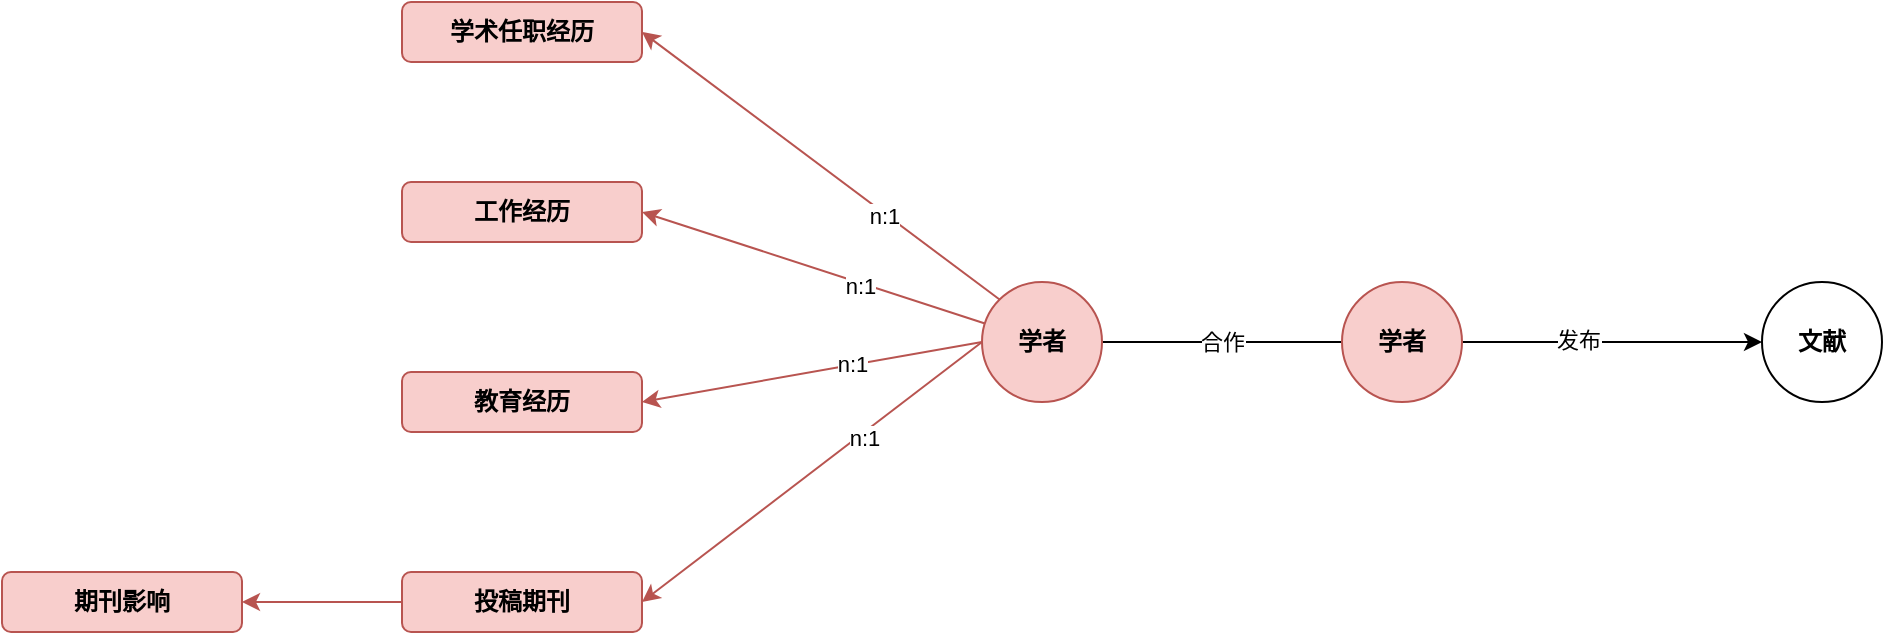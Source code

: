 <mxfile version="21.4.0" type="device" pages="5">
  <diagram name="第 1 页" id="txkFOQKmWQ4BIrf9yuJa">
    <mxGraphModel dx="2375" dy="902" grid="1" gridSize="10" guides="1" tooltips="1" connect="1" arrows="1" fold="1" page="1" pageScale="1" pageWidth="827" pageHeight="1169" math="0" shadow="0">
      <root>
        <mxCell id="0" />
        <mxCell id="1" parent="0" />
        <mxCell id="FmR40dDLua0OtCe9K8xS-6" value="" style="rounded=1;orthogonalLoop=1;jettySize=auto;html=1;fillColor=#f8cecc;strokeColor=#b85450;entryX=1;entryY=0.5;entryDx=0;entryDy=0;" parent="1" source="FmR40dDLua0OtCe9K8xS-3" target="FmR40dDLua0OtCe9K8xS-5" edge="1">
          <mxGeometry relative="1" as="geometry" />
        </mxCell>
        <mxCell id="FmR40dDLua0OtCe9K8xS-7" value="n:1" style="edgeLabel;html=1;align=center;verticalAlign=middle;resizable=0;points=[];rounded=1;" parent="FmR40dDLua0OtCe9K8xS-6" vertex="1" connectable="0">
          <mxGeometry x="-0.275" y="1" relative="1" as="geometry">
            <mxPoint as="offset" />
          </mxGeometry>
        </mxCell>
        <mxCell id="FmR40dDLua0OtCe9K8xS-9" value="" style="edgeStyle=orthogonalEdgeStyle;rounded=1;orthogonalLoop=1;jettySize=auto;html=1;endArrow=none;endFill=0;" parent="1" source="FmR40dDLua0OtCe9K8xS-3" target="FmR40dDLua0OtCe9K8xS-8" edge="1">
          <mxGeometry relative="1" as="geometry" />
        </mxCell>
        <mxCell id="FmR40dDLua0OtCe9K8xS-10" value="合作" style="edgeLabel;html=1;align=center;verticalAlign=middle;resizable=0;points=[];rounded=1;" parent="FmR40dDLua0OtCe9K8xS-9" vertex="1" connectable="0">
          <mxGeometry x="-0.24" y="1" relative="1" as="geometry">
            <mxPoint x="14" y="1" as="offset" />
          </mxGeometry>
        </mxCell>
        <mxCell id="FmR40dDLua0OtCe9K8xS-13" style="rounded=1;orthogonalLoop=1;jettySize=auto;html=1;exitX=0;exitY=0.5;exitDx=0;exitDy=0;entryX=1;entryY=0.5;entryDx=0;entryDy=0;fillColor=#f8cecc;strokeColor=#b85450;" parent="1" source="FmR40dDLua0OtCe9K8xS-3" target="FmR40dDLua0OtCe9K8xS-11" edge="1">
          <mxGeometry relative="1" as="geometry" />
        </mxCell>
        <mxCell id="FmR40dDLua0OtCe9K8xS-14" value="n:1" style="edgeLabel;html=1;align=center;verticalAlign=middle;resizable=0;points=[];" parent="FmR40dDLua0OtCe9K8xS-13" vertex="1" connectable="0">
          <mxGeometry x="-0.238" relative="1" as="geometry">
            <mxPoint y="-1" as="offset" />
          </mxGeometry>
        </mxCell>
        <mxCell id="FmR40dDLua0OtCe9K8xS-16" style="rounded=1;orthogonalLoop=1;jettySize=auto;html=1;exitX=0;exitY=0.5;exitDx=0;exitDy=0;entryX=1;entryY=0.5;entryDx=0;entryDy=0;fillColor=#f8cecc;strokeColor=#b85450;" parent="1" source="FmR40dDLua0OtCe9K8xS-3" target="FmR40dDLua0OtCe9K8xS-15" edge="1">
          <mxGeometry relative="1" as="geometry" />
        </mxCell>
        <mxCell id="FmR40dDLua0OtCe9K8xS-17" value="n:1" style="edgeLabel;html=1;align=center;verticalAlign=middle;resizable=0;points=[];" parent="FmR40dDLua0OtCe9K8xS-16" vertex="1" connectable="0">
          <mxGeometry x="-0.284" y="2" relative="1" as="geometry">
            <mxPoint as="offset" />
          </mxGeometry>
        </mxCell>
        <mxCell id="FmR40dDLua0OtCe9K8xS-19" style="rounded=1;orthogonalLoop=1;jettySize=auto;html=1;exitX=0;exitY=0;exitDx=0;exitDy=0;entryX=1;entryY=0.5;entryDx=0;entryDy=0;fillColor=#f8cecc;strokeColor=#b85450;" parent="1" source="FmR40dDLua0OtCe9K8xS-3" target="FmR40dDLua0OtCe9K8xS-18" edge="1">
          <mxGeometry relative="1" as="geometry" />
        </mxCell>
        <mxCell id="FmR40dDLua0OtCe9K8xS-21" value="n:1" style="edgeLabel;html=1;align=center;verticalAlign=middle;resizable=0;points=[];" parent="FmR40dDLua0OtCe9K8xS-19" vertex="1" connectable="0">
          <mxGeometry x="-0.36" y="2" relative="1" as="geometry">
            <mxPoint y="-1" as="offset" />
          </mxGeometry>
        </mxCell>
        <mxCell id="FmR40dDLua0OtCe9K8xS-3" value="学者" style="ellipse;whiteSpace=wrap;html=1;aspect=fixed;fontStyle=1;rounded=1;fillColor=#f8cecc;strokeColor=#b85450;" parent="1" vertex="1">
          <mxGeometry x="370" y="420" width="60" height="60" as="geometry" />
        </mxCell>
        <mxCell id="FmR40dDLua0OtCe9K8xS-4" value="文献" style="ellipse;whiteSpace=wrap;html=1;aspect=fixed;fontStyle=1;rounded=1;" parent="1" vertex="1">
          <mxGeometry x="760" y="420" width="60" height="60" as="geometry" />
        </mxCell>
        <mxCell id="FmR40dDLua0OtCe9K8xS-5" value="工作经历" style="whiteSpace=wrap;html=1;fontStyle=1;rounded=1;fillColor=#f8cecc;strokeColor=#b85450;" parent="1" vertex="1">
          <mxGeometry x="80" y="370" width="120" height="30" as="geometry" />
        </mxCell>
        <mxCell id="FmR40dDLua0OtCe9K8xS-22" style="edgeStyle=orthogonalEdgeStyle;rounded=1;orthogonalLoop=1;jettySize=auto;html=1;exitX=1;exitY=0.5;exitDx=0;exitDy=0;" parent="1" source="FmR40dDLua0OtCe9K8xS-8" target="FmR40dDLua0OtCe9K8xS-4" edge="1">
          <mxGeometry relative="1" as="geometry" />
        </mxCell>
        <mxCell id="FmR40dDLua0OtCe9K8xS-23" value="发布" style="edgeLabel;html=1;align=center;verticalAlign=middle;resizable=0;points=[];" parent="FmR40dDLua0OtCe9K8xS-22" vertex="1" connectable="0">
          <mxGeometry x="-0.232" y="1" relative="1" as="geometry">
            <mxPoint as="offset" />
          </mxGeometry>
        </mxCell>
        <mxCell id="FmR40dDLua0OtCe9K8xS-8" value="学者" style="ellipse;whiteSpace=wrap;html=1;aspect=fixed;fontStyle=1;rounded=1;fillColor=#f8cecc;strokeColor=#b85450;" parent="1" vertex="1">
          <mxGeometry x="550" y="420" width="60" height="60" as="geometry" />
        </mxCell>
        <mxCell id="FmR40dDLua0OtCe9K8xS-11" value="教育经历" style="whiteSpace=wrap;html=1;fontStyle=1;rounded=1;fillColor=#f8cecc;strokeColor=#b85450;" parent="1" vertex="1">
          <mxGeometry x="80" y="465" width="120" height="30" as="geometry" />
        </mxCell>
        <mxCell id="FmR40dDLua0OtCe9K8xS-25" value="" style="edgeStyle=orthogonalEdgeStyle;rounded=1;orthogonalLoop=1;jettySize=auto;html=1;fillColor=#f8cecc;strokeColor=#b85450;" parent="1" source="FmR40dDLua0OtCe9K8xS-15" target="FmR40dDLua0OtCe9K8xS-24" edge="1">
          <mxGeometry relative="1" as="geometry" />
        </mxCell>
        <mxCell id="FmR40dDLua0OtCe9K8xS-15" value="投稿期刊" style="whiteSpace=wrap;html=1;fontStyle=1;rounded=1;fillColor=#f8cecc;strokeColor=#b85450;" parent="1" vertex="1">
          <mxGeometry x="80" y="565" width="120" height="30" as="geometry" />
        </mxCell>
        <mxCell id="FmR40dDLua0OtCe9K8xS-18" value="学术任职经历" style="whiteSpace=wrap;html=1;fontStyle=1;rounded=1;fillColor=#f8cecc;strokeColor=#b85450;" parent="1" vertex="1">
          <mxGeometry x="80" y="280" width="120" height="30" as="geometry" />
        </mxCell>
        <mxCell id="FmR40dDLua0OtCe9K8xS-24" value="期刊影响" style="whiteSpace=wrap;html=1;fontStyle=1;rounded=1;fillColor=#f8cecc;strokeColor=#b85450;" parent="1" vertex="1">
          <mxGeometry x="-120" y="565" width="120" height="30" as="geometry" />
        </mxCell>
      </root>
    </mxGraphModel>
  </diagram>
  <diagram id="9gqxto8P7jPKB5amJiP5" name="第 2 页">
    <mxGraphModel dx="1548" dy="902" grid="1" gridSize="10" guides="1" tooltips="1" connect="1" arrows="1" fold="1" page="1" pageScale="1" pageWidth="827" pageHeight="1169" math="0" shadow="0">
      <root>
        <mxCell id="0" />
        <mxCell id="1" parent="0" />
        <mxCell id="DeZeNAVlsSmMyQAj9RyE-1" value="中科院" style="swimlane;whiteSpace=wrap;html=1;" vertex="1" parent="1">
          <mxGeometry x="40" y="185" width="180" height="555" as="geometry" />
        </mxCell>
        <mxCell id="DeZeNAVlsSmMyQAj9RyE-2" value="pubscholar 页面" style="rounded=0;whiteSpace=wrap;html=1;fillColor=#d5e8d4;strokeColor=#82b366;" vertex="1" parent="DeZeNAVlsSmMyQAj9RyE-1">
          <mxGeometry x="34" y="400" width="120" height="60" as="geometry" />
        </mxCell>
        <mxCell id="DeZeNAVlsSmMyQAj9RyE-4" value="推荐服务" style="swimlane;whiteSpace=wrap;html=1;" vertex="1" parent="1">
          <mxGeometry x="220" y="185" width="180" height="555" as="geometry" />
        </mxCell>
        <mxCell id="DeZeNAVlsSmMyQAj9RyE-20" value="" style="rounded=0;whiteSpace=wrap;html=1;dashed=1;strokeWidth=1.5;" vertex="1" parent="DeZeNAVlsSmMyQAj9RyE-4">
          <mxGeometry x="20" y="180" width="150" height="300" as="geometry" />
        </mxCell>
        <mxCell id="DeZeNAVlsSmMyQAj9RyE-5" value="根据user_id hash&lt;br&gt;从pg获取推荐结果" style="rounded=0;whiteSpace=wrap;html=1;fillColor=#d5e8d4;strokeColor=#82b366;" vertex="1" parent="DeZeNAVlsSmMyQAj9RyE-4">
          <mxGeometry x="34" y="400" width="120" height="60" as="geometry" />
        </mxCell>
        <mxCell id="DeZeNAVlsSmMyQAj9RyE-6" value="本地触发跑任务结果&lt;br&gt;调用算法部署的模型" style="rounded=0;whiteSpace=wrap;html=1;fillColor=#d5e8d4;strokeColor=#82b366;" vertex="1" parent="DeZeNAVlsSmMyQAj9RyE-4">
          <mxGeometry x="34" y="85" width="120" height="60" as="geometry" />
        </mxCell>
        <mxCell id="DeZeNAVlsSmMyQAj9RyE-7" value="推荐结果数据（pg）" style="shape=cylinder3;whiteSpace=wrap;html=1;boundedLbl=1;backgroundOutline=1;size=15;fillColor=#d5e8d4;strokeColor=#82b366;" vertex="1" parent="DeZeNAVlsSmMyQAj9RyE-4">
          <mxGeometry x="54" y="295" width="80" height="60" as="geometry" />
        </mxCell>
        <mxCell id="DeZeNAVlsSmMyQAj9RyE-8" value="" style="edgeStyle=orthogonalEdgeStyle;rounded=0;orthogonalLoop=1;jettySize=auto;html=1;fillColor=#d5e8d4;strokeColor=#82b366;" edge="1" parent="DeZeNAVlsSmMyQAj9RyE-4" source="DeZeNAVlsSmMyQAj9RyE-9" target="DeZeNAVlsSmMyQAj9RyE-7">
          <mxGeometry relative="1" as="geometry" />
        </mxCell>
        <mxCell id="DeZeNAVlsSmMyQAj9RyE-9" value="后端排序&lt;br&gt;根据user_id hash分表" style="rounded=0;whiteSpace=wrap;html=1;fillColor=#d5e8d4;strokeColor=#82b366;" vertex="1" parent="DeZeNAVlsSmMyQAj9RyE-4">
          <mxGeometry x="34" y="195" width="120" height="60" as="geometry" />
        </mxCell>
        <mxCell id="DeZeNAVlsSmMyQAj9RyE-11" value="特征服务" style="swimlane;whiteSpace=wrap;html=1;" vertex="1" parent="1">
          <mxGeometry x="400" y="185" width="180" height="555" as="geometry" />
        </mxCell>
        <mxCell id="DeZeNAVlsSmMyQAj9RyE-13" value="模型推理接口" style="rounded=0;whiteSpace=wrap;html=1;fillColor=#d5e8d4;strokeColor=#82b366;" vertex="1" parent="DeZeNAVlsSmMyQAj9RyE-11">
          <mxGeometry x="34" y="85" width="120" height="60" as="geometry" />
        </mxCell>
        <mxCell id="DeZeNAVlsSmMyQAj9RyE-16" value="" style="edgeStyle=orthogonalEdgeStyle;rounded=0;orthogonalLoop=1;jettySize=auto;html=1;fillColor=#d5e8d4;strokeColor=#82b366;" edge="1" parent="1" source="DeZeNAVlsSmMyQAj9RyE-2" target="DeZeNAVlsSmMyQAj9RyE-5">
          <mxGeometry relative="1" as="geometry" />
        </mxCell>
        <mxCell id="DeZeNAVlsSmMyQAj9RyE-17" style="edgeStyle=orthogonalEdgeStyle;rounded=0;orthogonalLoop=1;jettySize=auto;html=1;exitX=1;exitY=0.5;exitDx=0;exitDy=0;fillColor=#d5e8d4;strokeColor=#82b366;" edge="1" parent="1" source="DeZeNAVlsSmMyQAj9RyE-6" target="DeZeNAVlsSmMyQAj9RyE-13">
          <mxGeometry relative="1" as="geometry" />
        </mxCell>
        <mxCell id="DeZeNAVlsSmMyQAj9RyE-19" style="edgeStyle=orthogonalEdgeStyle;rounded=0;orthogonalLoop=1;jettySize=auto;html=1;exitX=0.5;exitY=1;exitDx=0;exitDy=0;entryX=0.5;entryY=0;entryDx=0;entryDy=0;fillColor=#d5e8d4;strokeColor=#82b366;" edge="1" parent="1" source="DeZeNAVlsSmMyQAj9RyE-13" target="DeZeNAVlsSmMyQAj9RyE-9">
          <mxGeometry relative="1" as="geometry" />
        </mxCell>
      </root>
    </mxGraphModel>
  </diagram>
  <diagram id="MuQ7LE1RB-V0MYLugdUD" name="第 3 页">
    <mxGraphModel dx="1548" dy="902" grid="1" gridSize="10" guides="1" tooltips="1" connect="1" arrows="1" fold="1" page="1" pageScale="1" pageWidth="827" pageHeight="1169" math="0" shadow="0">
      <root>
        <mxCell id="0" />
        <mxCell id="1" parent="0" />
        <mxCell id="Ah1HycV5H3-RFOesz4HI-1" value="中科院" style="swimlane;whiteSpace=wrap;html=1;" vertex="1" parent="1">
          <mxGeometry x="40" y="185" width="180" height="555" as="geometry" />
        </mxCell>
        <mxCell id="Ah1HycV5H3-RFOesz4HI-2" value="pubscholar 页面" style="rounded=0;whiteSpace=wrap;html=1;fillColor=#d5e8d4;strokeColor=#82b366;" vertex="1" parent="Ah1HycV5H3-RFOesz4HI-1">
          <mxGeometry x="34" y="400" width="120" height="60" as="geometry" />
        </mxCell>
        <mxCell id="Ah1HycV5H3-RFOesz4HI-15" value="pubscholar 用户登录" style="rounded=0;whiteSpace=wrap;html=1;fillColor=#fff2cc;strokeColor=#d6b656;" vertex="1" parent="Ah1HycV5H3-RFOesz4HI-1">
          <mxGeometry x="34" y="85" width="120" height="60" as="geometry" />
        </mxCell>
        <mxCell id="Ah1HycV5H3-RFOesz4HI-3" value="推荐服务" style="swimlane;whiteSpace=wrap;html=1;" vertex="1" parent="1">
          <mxGeometry x="220" y="185" width="180" height="555" as="geometry" />
        </mxCell>
        <mxCell id="Ah1HycV5H3-RFOesz4HI-4" value="" style="rounded=0;whiteSpace=wrap;html=1;dashed=1;strokeWidth=1.5;" vertex="1" parent="Ah1HycV5H3-RFOesz4HI-3">
          <mxGeometry x="20" y="180" width="150" height="300" as="geometry" />
        </mxCell>
        <mxCell id="Ah1HycV5H3-RFOesz4HI-5" value="根据user_id hash&lt;br&gt;从pg获取推荐结果" style="rounded=0;whiteSpace=wrap;html=1;fillColor=#d5e8d4;strokeColor=#82b366;" vertex="1" parent="Ah1HycV5H3-RFOesz4HI-3">
          <mxGeometry x="34" y="400" width="120" height="60" as="geometry" />
        </mxCell>
        <mxCell id="Ah1HycV5H3-RFOesz4HI-6" value="触发跑任务结果&lt;br&gt;调用算法部署的模型" style="rounded=0;whiteSpace=wrap;html=1;fillColor=#d5e8d4;strokeColor=#82b366;" vertex="1" parent="Ah1HycV5H3-RFOesz4HI-3">
          <mxGeometry x="34" y="85" width="120" height="60" as="geometry" />
        </mxCell>
        <mxCell id="Ah1HycV5H3-RFOesz4HI-7" value="推荐结果数据（pg）" style="shape=cylinder3;whiteSpace=wrap;html=1;boundedLbl=1;backgroundOutline=1;size=15;fillColor=#d5e8d4;strokeColor=#82b366;" vertex="1" parent="Ah1HycV5H3-RFOesz4HI-3">
          <mxGeometry x="54" y="295" width="80" height="60" as="geometry" />
        </mxCell>
        <mxCell id="Ah1HycV5H3-RFOesz4HI-8" value="" style="edgeStyle=orthogonalEdgeStyle;rounded=0;orthogonalLoop=1;jettySize=auto;html=1;fillColor=#d5e8d4;strokeColor=#82b366;" edge="1" parent="Ah1HycV5H3-RFOesz4HI-3" source="Ah1HycV5H3-RFOesz4HI-9" target="Ah1HycV5H3-RFOesz4HI-7">
          <mxGeometry relative="1" as="geometry" />
        </mxCell>
        <mxCell id="Ah1HycV5H3-RFOesz4HI-9" value="后端排序&lt;br&gt;根据user_id hash分表" style="rounded=0;whiteSpace=wrap;html=1;fillColor=#d5e8d4;strokeColor=#82b366;" vertex="1" parent="Ah1HycV5H3-RFOesz4HI-3">
          <mxGeometry x="34" y="195" width="120" height="60" as="geometry" />
        </mxCell>
        <mxCell id="Ah1HycV5H3-RFOesz4HI-10" value="特征服务" style="swimlane;whiteSpace=wrap;html=1;" vertex="1" parent="1">
          <mxGeometry x="400" y="185" width="180" height="555" as="geometry" />
        </mxCell>
        <mxCell id="Ah1HycV5H3-RFOesz4HI-11" value="模型推理接口" style="rounded=0;whiteSpace=wrap;html=1;fillColor=#d5e8d4;strokeColor=#82b366;" vertex="1" parent="Ah1HycV5H3-RFOesz4HI-10">
          <mxGeometry x="34" y="85" width="120" height="60" as="geometry" />
        </mxCell>
        <mxCell id="Ah1HycV5H3-RFOesz4HI-12" value="" style="edgeStyle=orthogonalEdgeStyle;rounded=0;orthogonalLoop=1;jettySize=auto;html=1;fillColor=#d5e8d4;strokeColor=#82b366;" edge="1" parent="1" source="Ah1HycV5H3-RFOesz4HI-2" target="Ah1HycV5H3-RFOesz4HI-5">
          <mxGeometry relative="1" as="geometry" />
        </mxCell>
        <mxCell id="Ah1HycV5H3-RFOesz4HI-13" style="edgeStyle=orthogonalEdgeStyle;rounded=0;orthogonalLoop=1;jettySize=auto;html=1;exitX=1;exitY=0.5;exitDx=0;exitDy=0;fillColor=#d5e8d4;strokeColor=#82b366;" edge="1" parent="1" source="Ah1HycV5H3-RFOesz4HI-6" target="Ah1HycV5H3-RFOesz4HI-11">
          <mxGeometry relative="1" as="geometry" />
        </mxCell>
        <mxCell id="Ah1HycV5H3-RFOesz4HI-14" style="edgeStyle=orthogonalEdgeStyle;rounded=0;orthogonalLoop=1;jettySize=auto;html=1;exitX=0.5;exitY=1;exitDx=0;exitDy=0;entryX=0.5;entryY=0;entryDx=0;entryDy=0;fillColor=#d5e8d4;strokeColor=#82b366;" edge="1" parent="1" source="Ah1HycV5H3-RFOesz4HI-11" target="Ah1HycV5H3-RFOesz4HI-9">
          <mxGeometry relative="1" as="geometry" />
        </mxCell>
        <mxCell id="Ah1HycV5H3-RFOesz4HI-16" value="" style="edgeStyle=orthogonalEdgeStyle;rounded=0;orthogonalLoop=1;jettySize=auto;html=1;" edge="1" parent="1" source="Ah1HycV5H3-RFOesz4HI-15" target="Ah1HycV5H3-RFOesz4HI-6">
          <mxGeometry relative="1" as="geometry" />
        </mxCell>
      </root>
    </mxGraphModel>
  </diagram>
  <diagram id="GANECPktI7BE31YShMO0" name="sharding">
    <mxGraphModel dx="1548" dy="902" grid="1" gridSize="10" guides="1" tooltips="1" connect="1" arrows="1" fold="1" page="1" pageScale="1" pageWidth="827" pageHeight="1169" math="0" shadow="0">
      <root>
        <mxCell id="0" />
        <mxCell id="1" parent="0" />
        <mxCell id="14eNBeR4B6eqoO1mEAWG-3" value="" style="edgeStyle=orthogonalEdgeStyle;rounded=0;orthogonalLoop=1;jettySize=auto;html=1;" edge="1" parent="1" source="14eNBeR4B6eqoO1mEAWG-1" target="14eNBeR4B6eqoO1mEAWG-2">
          <mxGeometry relative="1" as="geometry" />
        </mxCell>
        <mxCell id="14eNBeR4B6eqoO1mEAWG-1" value="user_id请求接口" style="rounded=0;whiteSpace=wrap;html=1;fillColor=#d5e8d4;strokeColor=#82b366;" vertex="1" parent="1">
          <mxGeometry x="40" y="450" width="120" height="50" as="geometry" />
        </mxCell>
        <mxCell id="14eNBeR4B6eqoO1mEAWG-5" value="" style="edgeStyle=orthogonalEdgeStyle;rounded=0;orthogonalLoop=1;jettySize=auto;html=1;" edge="1" parent="1" source="14eNBeR4B6eqoO1mEAWG-2" target="14eNBeR4B6eqoO1mEAWG-4">
          <mxGeometry relative="1" as="geometry" />
        </mxCell>
        <mxCell id="14eNBeR4B6eqoO1mEAWG-2" value="应用使用gorm查询" style="rounded=0;whiteSpace=wrap;html=1;fillColor=#d5e8d4;strokeColor=#82b366;" vertex="1" parent="1">
          <mxGeometry x="240" y="450" width="120" height="50" as="geometry" />
        </mxCell>
        <mxCell id="14eNBeR4B6eqoO1mEAWG-13" style="edgeStyle=orthogonalEdgeStyle;orthogonalLoop=1;jettySize=auto;html=1;exitX=1;exitY=0.5;exitDx=0;exitDy=0;entryX=0;entryY=0.5;entryDx=0;entryDy=0;curved=1;" edge="1" parent="1" source="14eNBeR4B6eqoO1mEAWG-4" target="14eNBeR4B6eqoO1mEAWG-10">
          <mxGeometry relative="1" as="geometry" />
        </mxCell>
        <mxCell id="14eNBeR4B6eqoO1mEAWG-14" style="edgeStyle=orthogonalEdgeStyle;orthogonalLoop=1;jettySize=auto;html=1;exitX=1;exitY=0.5;exitDx=0;exitDy=0;curved=1;" edge="1" parent="1" source="14eNBeR4B6eqoO1mEAWG-4" target="14eNBeR4B6eqoO1mEAWG-6">
          <mxGeometry relative="1" as="geometry" />
        </mxCell>
        <mxCell id="14eNBeR4B6eqoO1mEAWG-15" style="edgeStyle=orthogonalEdgeStyle;orthogonalLoop=1;jettySize=auto;html=1;exitX=1;exitY=0.5;exitDx=0;exitDy=0;entryX=0;entryY=0.5;entryDx=0;entryDy=0;curved=1;" edge="1" parent="1" source="14eNBeR4B6eqoO1mEAWG-4" target="14eNBeR4B6eqoO1mEAWG-11">
          <mxGeometry relative="1" as="geometry" />
        </mxCell>
        <mxCell id="14eNBeR4B6eqoO1mEAWG-16" style="edgeStyle=orthogonalEdgeStyle;orthogonalLoop=1;jettySize=auto;html=1;exitX=1;exitY=0.5;exitDx=0;exitDy=0;entryX=0;entryY=0.5;entryDx=0;entryDy=0;curved=1;" edge="1" parent="1" source="14eNBeR4B6eqoO1mEAWG-4" target="14eNBeR4B6eqoO1mEAWG-12">
          <mxGeometry relative="1" as="geometry" />
        </mxCell>
        <mxCell id="14eNBeR4B6eqoO1mEAWG-4" value="gorm拦截器拦截后&lt;br&gt;hash计算Index" style="rounded=0;whiteSpace=wrap;html=1;fillColor=#f8cecc;strokeColor=#b85450;" vertex="1" parent="1">
          <mxGeometry x="440" y="450" width="120" height="50" as="geometry" />
        </mxCell>
        <mxCell id="14eNBeR4B6eqoO1mEAWG-6" value="airec_server.recommend_result_002" style="rounded=0;whiteSpace=wrap;html=1;fillColor=#f5f5f5;fontColor=#333333;strokeColor=#666666;" vertex="1" parent="1">
          <mxGeometry x="680" y="435" width="260" height="30" as="geometry" />
        </mxCell>
        <mxCell id="14eNBeR4B6eqoO1mEAWG-10" value="airec_server.recommend_result_001" style="rounded=0;whiteSpace=wrap;html=1;fillColor=#f5f5f5;fontColor=#333333;strokeColor=#666666;" vertex="1" parent="1">
          <mxGeometry x="680" y="375" width="260" height="30" as="geometry" />
        </mxCell>
        <mxCell id="14eNBeR4B6eqoO1mEAWG-11" value="&lt;b&gt;......&lt;/b&gt;" style="rounded=0;whiteSpace=wrap;html=1;fillColor=#f5f5f5;fontColor=#333333;strokeColor=#666666;" vertex="1" parent="1">
          <mxGeometry x="680" y="495" width="260" height="30" as="geometry" />
        </mxCell>
        <mxCell id="14eNBeR4B6eqoO1mEAWG-12" value="airec_server.recommend_result_128" style="rounded=0;whiteSpace=wrap;html=1;fillColor=#f5f5f5;fontColor=#333333;strokeColor=#666666;" vertex="1" parent="1">
          <mxGeometry x="680" y="555" width="260" height="30" as="geometry" />
        </mxCell>
      </root>
    </mxGraphModel>
  </diagram>
  <diagram id="qU9Z41UEzouo1bwgPM2A" name="部署架构">
    <mxGraphModel dx="2375" dy="902" grid="1" gridSize="10" guides="1" tooltips="1" connect="1" arrows="1" fold="1" page="1" pageScale="1" pageWidth="827" pageHeight="1169" math="0" shadow="0">
      <root>
        <mxCell id="0" />
        <mxCell id="1" parent="0" />
        <mxCell id="jJx6ii5_1UGjjFAxgYRW-2" value="" style="rounded=0;whiteSpace=wrap;html=1;fillColor=#dae8fc;strokeColor=#6c8ebf;" vertex="1" parent="1">
          <mxGeometry x="180" y="400" width="260" height="110" as="geometry" />
        </mxCell>
        <mxCell id="jJx6ii5_1UGjjFAxgYRW-7" style="edgeStyle=orthogonalEdgeStyle;rounded=0;orthogonalLoop=1;jettySize=auto;html=1;exitX=1;exitY=0.5;exitDx=0;exitDy=0;entryX=0;entryY=0.5;entryDx=0;entryDy=0;" edge="1" parent="1" source="jJx6ii5_1UGjjFAxgYRW-3" target="jJx6ii5_1UGjjFAxgYRW-5">
          <mxGeometry relative="1" as="geometry" />
        </mxCell>
        <mxCell id="jJx6ii5_1UGjjFAxgYRW-3" value="推荐服务" style="rounded=0;whiteSpace=wrap;html=1;fillColor=#d5e8d4;strokeColor=#82b366;" vertex="1" parent="1">
          <mxGeometry x="-40" y="430" width="120" height="60" as="geometry" />
        </mxCell>
        <mxCell id="jJx6ii5_1UGjjFAxgYRW-4" value="" style="shape=flexArrow;endArrow=classic;html=1;rounded=0;" edge="1" parent="1">
          <mxGeometry width="50" height="50" relative="1" as="geometry">
            <mxPoint x="470" y="457" as="sourcePoint" />
            <mxPoint x="540" y="457" as="targetPoint" />
          </mxGeometry>
        </mxCell>
        <mxCell id="jJx6ii5_1UGjjFAxgYRW-5" value="airec_server.recommend_result" style="rounded=0;whiteSpace=wrap;html=1;fillColor=#d5e8d4;strokeColor=#82b366;" vertex="1" parent="1">
          <mxGeometry x="220" y="445" width="180" height="30" as="geometry" />
        </mxCell>
        <mxCell id="jJx6ii5_1UGjjFAxgYRW-6" value="数据库" style="text;html=1;strokeColor=none;fillColor=none;align=center;verticalAlign=middle;whiteSpace=wrap;rounded=0;" vertex="1" parent="1">
          <mxGeometry x="280" y="400" width="60" height="30" as="geometry" />
        </mxCell>
        <mxCell id="jJx6ii5_1UGjjFAxgYRW-8" value="" style="rounded=0;whiteSpace=wrap;html=1;fillColor=#dae8fc;strokeColor=#6c8ebf;" vertex="1" parent="1">
          <mxGeometry x="780" y="400" width="260" height="340" as="geometry" />
        </mxCell>
        <mxCell id="jJx6ii5_1UGjjFAxgYRW-9" style="edgeStyle=orthogonalEdgeStyle;rounded=0;orthogonalLoop=1;jettySize=auto;html=1;exitX=1;exitY=0.5;exitDx=0;exitDy=0;entryX=0;entryY=0.5;entryDx=0;entryDy=0;" edge="1" source="jJx6ii5_1UGjjFAxgYRW-10" target="jJx6ii5_1UGjjFAxgYRW-11" parent="1">
          <mxGeometry relative="1" as="geometry" />
        </mxCell>
        <mxCell id="jJx6ii5_1UGjjFAxgYRW-10" value="推荐服务" style="rounded=0;whiteSpace=wrap;html=1;fillColor=#d5e8d4;strokeColor=#82b366;" vertex="1" parent="1">
          <mxGeometry x="560" y="430" width="120" height="60" as="geometry" />
        </mxCell>
        <mxCell id="jJx6ii5_1UGjjFAxgYRW-11" value="airec_server.recommend_result" style="rounded=0;whiteSpace=wrap;html=1;fillColor=#d5e8d4;strokeColor=#82b366;" vertex="1" parent="1">
          <mxGeometry x="820" y="445" width="180" height="30" as="geometry" />
        </mxCell>
        <mxCell id="jJx6ii5_1UGjjFAxgYRW-12" value="数据库" style="text;html=1;strokeColor=none;fillColor=none;align=center;verticalAlign=middle;whiteSpace=wrap;rounded=0;" vertex="1" parent="1">
          <mxGeometry x="880" y="400" width="60" height="30" as="geometry" />
        </mxCell>
        <mxCell id="xNdOyh_HfDgpOdQ1B34D-1" value="airec_server.recommend_result_002" style="rounded=0;whiteSpace=wrap;html=1;fillColor=#ffe6cc;strokeColor=#d79b00;" vertex="1" parent="1">
          <mxGeometry x="820" y="560" width="180" height="30" as="geometry" />
        </mxCell>
        <mxCell id="xNdOyh_HfDgpOdQ1B34D-2" value="airec_server.recommend_result_001" style="rounded=0;whiteSpace=wrap;html=1;fillColor=#ffe6cc;strokeColor=#d79b00;" vertex="1" parent="1">
          <mxGeometry x="820" y="500" width="180" height="30" as="geometry" />
        </mxCell>
        <mxCell id="xNdOyh_HfDgpOdQ1B34D-3" value="&lt;b&gt;......&lt;/b&gt;" style="rounded=0;whiteSpace=wrap;html=1;fillColor=#ffe6cc;strokeColor=#d79b00;" vertex="1" parent="1">
          <mxGeometry x="820" y="620" width="180" height="30" as="geometry" />
        </mxCell>
        <mxCell id="xNdOyh_HfDgpOdQ1B34D-4" value="airec_server.recommend_result_128" style="rounded=0;whiteSpace=wrap;html=1;fillColor=#ffe6cc;strokeColor=#d79b00;" vertex="1" parent="1">
          <mxGeometry x="820" y="680" width="180" height="30" as="geometry" />
        </mxCell>
        <mxCell id="xNdOyh_HfDgpOdQ1B34D-5" value="" style="rounded=0;whiteSpace=wrap;html=1;fillColor=#dae8fc;strokeColor=#6c8ebf;" vertex="1" parent="1">
          <mxGeometry x="1390" y="400" width="260" height="340" as="geometry" />
        </mxCell>
        <mxCell id="xNdOyh_HfDgpOdQ1B34D-7" value="推荐服务" style="rounded=0;whiteSpace=wrap;html=1;fillColor=#f5f5f5;strokeColor=#666666;fontColor=#333333;dashed=1;" vertex="1" parent="1">
          <mxGeometry x="1170" y="430" width="120" height="60" as="geometry" />
        </mxCell>
        <mxCell id="xNdOyh_HfDgpOdQ1B34D-8" value="airec_server.recommend_result" style="rounded=0;whiteSpace=wrap;html=1;fillColor=#f5f5f5;fontColor=#333333;strokeColor=#666666;dashed=1;" vertex="1" parent="1">
          <mxGeometry x="1430" y="445" width="180" height="30" as="geometry" />
        </mxCell>
        <mxCell id="xNdOyh_HfDgpOdQ1B34D-9" value="数据库" style="text;html=1;strokeColor=none;fillColor=none;align=center;verticalAlign=middle;whiteSpace=wrap;rounded=0;" vertex="1" parent="1">
          <mxGeometry x="1490" y="400" width="60" height="30" as="geometry" />
        </mxCell>
        <mxCell id="xNdOyh_HfDgpOdQ1B34D-10" value="airec_server.recommend_result_002" style="rounded=0;whiteSpace=wrap;html=1;fillColor=#ffe6cc;strokeColor=#d79b00;" vertex="1" parent="1">
          <mxGeometry x="1430" y="560" width="180" height="30" as="geometry" />
        </mxCell>
        <mxCell id="xNdOyh_HfDgpOdQ1B34D-11" value="airec_server.recommend_result_001" style="rounded=0;whiteSpace=wrap;html=1;fillColor=#ffe6cc;strokeColor=#d79b00;" vertex="1" parent="1">
          <mxGeometry x="1430" y="500" width="180" height="30" as="geometry" />
        </mxCell>
        <mxCell id="xNdOyh_HfDgpOdQ1B34D-12" value="&lt;b&gt;......&lt;/b&gt;" style="rounded=0;whiteSpace=wrap;html=1;fillColor=#ffe6cc;strokeColor=#d79b00;" vertex="1" parent="1">
          <mxGeometry x="1430" y="620" width="180" height="30" as="geometry" />
        </mxCell>
        <mxCell id="xNdOyh_HfDgpOdQ1B34D-13" value="airec_server.recommend_result_128" style="rounded=0;whiteSpace=wrap;html=1;fillColor=#ffe6cc;strokeColor=#d79b00;" vertex="1" parent="1">
          <mxGeometry x="1430" y="680" width="180" height="30" as="geometry" />
        </mxCell>
        <mxCell id="xNdOyh_HfDgpOdQ1B34D-16" style="edgeStyle=orthogonalEdgeStyle;orthogonalLoop=1;jettySize=auto;html=1;exitX=1;exitY=0.5;exitDx=0;exitDy=0;entryX=0;entryY=0.5;entryDx=0;entryDy=0;curved=1;" edge="1" parent="1" source="xNdOyh_HfDgpOdQ1B34D-14" target="xNdOyh_HfDgpOdQ1B34D-11">
          <mxGeometry relative="1" as="geometry" />
        </mxCell>
        <mxCell id="xNdOyh_HfDgpOdQ1B34D-17" style="edgeStyle=orthogonalEdgeStyle;orthogonalLoop=1;jettySize=auto;html=1;exitX=1;exitY=0.5;exitDx=0;exitDy=0;entryX=0;entryY=0.5;entryDx=0;entryDy=0;curved=1;" edge="1" parent="1" source="xNdOyh_HfDgpOdQ1B34D-14" target="xNdOyh_HfDgpOdQ1B34D-10">
          <mxGeometry relative="1" as="geometry" />
        </mxCell>
        <mxCell id="xNdOyh_HfDgpOdQ1B34D-18" style="edgeStyle=orthogonalEdgeStyle;orthogonalLoop=1;jettySize=auto;html=1;exitX=1;exitY=0.5;exitDx=0;exitDy=0;entryX=0;entryY=0.5;entryDx=0;entryDy=0;curved=1;" edge="1" parent="1" source="xNdOyh_HfDgpOdQ1B34D-14" target="xNdOyh_HfDgpOdQ1B34D-12">
          <mxGeometry relative="1" as="geometry" />
        </mxCell>
        <mxCell id="xNdOyh_HfDgpOdQ1B34D-19" style="edgeStyle=orthogonalEdgeStyle;orthogonalLoop=1;jettySize=auto;html=1;exitX=1;exitY=0.5;exitDx=0;exitDy=0;entryX=0;entryY=0.5;entryDx=0;entryDy=0;curved=1;" edge="1" parent="1" source="xNdOyh_HfDgpOdQ1B34D-14" target="xNdOyh_HfDgpOdQ1B34D-13">
          <mxGeometry relative="1" as="geometry" />
        </mxCell>
        <mxCell id="xNdOyh_HfDgpOdQ1B34D-14" value="推荐服务(新镜像)" style="rounded=0;whiteSpace=wrap;html=1;fillColor=#ffe6cc;strokeColor=#d79b00;" vertex="1" parent="1">
          <mxGeometry x="1170" y="555" width="120" height="60" as="geometry" />
        </mxCell>
        <mxCell id="xNdOyh_HfDgpOdQ1B34D-15" value="" style="shape=flexArrow;endArrow=classic;html=1;rounded=0;" edge="1" parent="1">
          <mxGeometry width="50" height="50" relative="1" as="geometry">
            <mxPoint x="1070" y="457" as="sourcePoint" />
            <mxPoint x="1140" y="457" as="targetPoint" />
          </mxGeometry>
        </mxCell>
      </root>
    </mxGraphModel>
  </diagram>
</mxfile>
